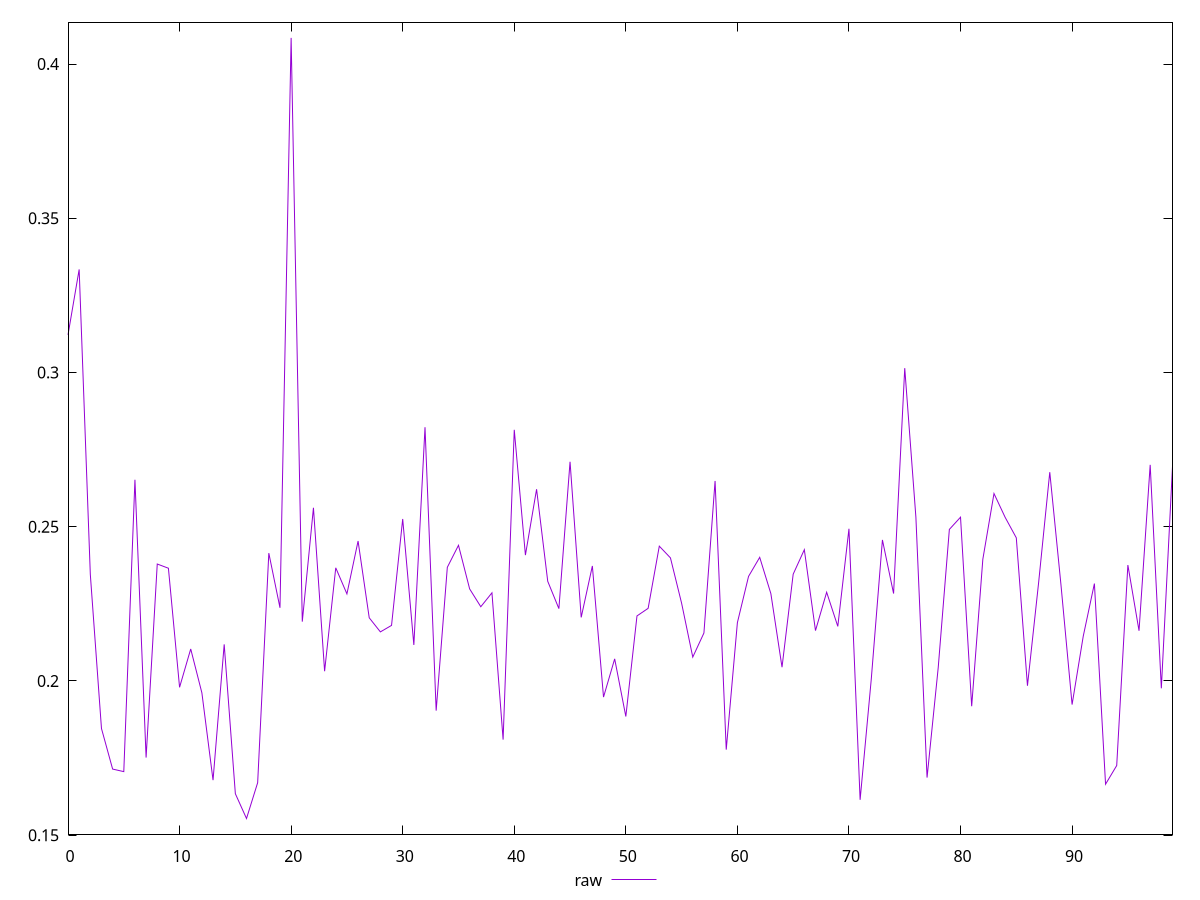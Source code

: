 reset

$raw <<EOF
0 0.3122049779340422
1 0.33343035670608034
2 0.23454734898940374
3 0.18458324622747216
4 0.17142483065909522
5 0.17059837086598142
6 0.2652339358115087
7 0.1751602068125407
8 0.23791178412964464
9 0.23654561505681232
10 0.1979324366099692
11 0.21036636962163044
12 0.1961349265043591
13 0.16783294279759786
14 0.21185428811412116
15 0.1634307037280772
16 0.15539206284950394
17 0.1670118823481091
18 0.2414422656548914
19 0.22371571712706753
20 0.4084941795182596
21 0.219222401062167
22 0.256150115647794
23 0.20315605123815794
24 0.2366775446722379
25 0.22822673357321221
26 0.245360694423795
27 0.2204700839699764
28 0.21590481672011635
29 0.21801014034083813
30 0.2525083154659059
31 0.21167449815575395
32 0.2822584846585117
33 0.19037206110370955
34 0.23684246690722785
35 0.24398427369421363
36 0.2298436555581164
37 0.2240624524795551
38 0.2285708026060554
39 0.18097694010606402
40 0.28142746594346313
41 0.2407999396315974
42 0.2621558061990943
43 0.23231026137466554
44 0.22344518193901827
45 0.27106743145392886
46 0.22060577553217392
47 0.23728346546068713
48 0.1947618539509723
49 0.20715822554449162
50 0.18847291893235338
51 0.22107984200391465
52 0.22355257034641746
53 0.2437000515267091
54 0.23989668773517572
55 0.2251891190143625
56 0.2077297642379315
57 0.21554393376488704
58 0.2648408214175065
59 0.1777229902888221
60 0.21890719844689235
61 0.23390073319937488
62 0.24007477643087763
63 0.22831665029776305
64 0.20445223248856587
65 0.23461044935456918
66 0.24255549982527844
67 0.2163196837846698
68 0.22875834244245358
69 0.21769108272334747
70 0.24934359548710716
71 0.1614583775364595
72 0.20057583311929553
73 0.24572352841258882
74 0.2283391767390276
75 0.3014217693607042
76 0.2530735314187331
77 0.16866020377182053
78 0.20428967733174436
79 0.24913620901768746
80 0.25309288975395616
81 0.19179110075629283
82 0.23947021067213164
83 0.26076324220856123
84 0.25304705494864893
85 0.24639989422630426
86 0.19844888642048703
87 0.23185740948604444
88 0.2676864629020994
89 0.23128551764506086
90 0.19233526749218907
91 0.21450966711610128
92 0.23157165495752988
93 0.16651765468444701
94 0.17257482007005603
95 0.23757684834354836
96 0.21626903485879725
97 0.27006132722897763
98 0.19760903141451672
99 0.2695401634969465
EOF

set key outside below
set xrange [0:99]
set yrange [0.15033002051612882:0.4135562218516347]
set trange [0.15033002051612882:0.4135562218516347]
set terminal svg size 640, 500 enhanced background rgb 'white'
set output "reports/report_00027_2021-02-24T12-40-31.850Z/meta/pScore/samples/astro/raw/values.svg"

plot $raw title "raw" with line

reset
